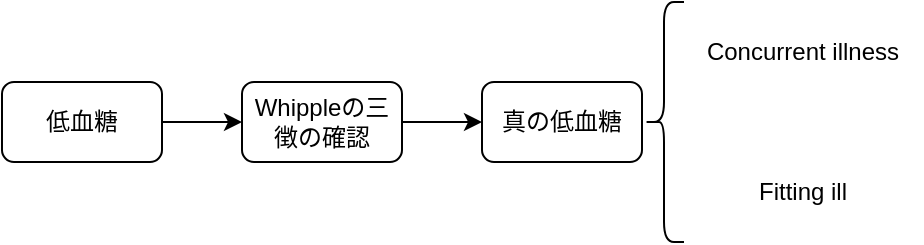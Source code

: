 <mxfile>
    <diagram id="HxzBooQi0JQ4mC5eL16J" name="Page-1">
        <mxGraphModel dx="874" dy="395" grid="1" gridSize="10" guides="1" tooltips="1" connect="1" arrows="1" fold="1" page="1" pageScale="1" pageWidth="850" pageHeight="1100" math="0" shadow="0">
            <root>
                <mxCell id="0"/>
                <mxCell id="1" parent="0"/>
                <mxCell id="6" style="edgeStyle=none;html=1;exitX=1;exitY=0.5;exitDx=0;exitDy=0;entryX=0;entryY=0.5;entryDx=0;entryDy=0;" edge="1" parent="1" source="2" target="3">
                    <mxGeometry relative="1" as="geometry"/>
                </mxCell>
                <mxCell id="2" value="低血糖" style="rounded=1;whiteSpace=wrap;html=1;" vertex="1" parent="1">
                    <mxGeometry x="80" y="120" width="80" height="40" as="geometry"/>
                </mxCell>
                <mxCell id="7" style="edgeStyle=none;html=1;exitX=1;exitY=0.5;exitDx=0;exitDy=0;entryX=0;entryY=0.5;entryDx=0;entryDy=0;" edge="1" parent="1" source="3" target="5">
                    <mxGeometry relative="1" as="geometry"/>
                </mxCell>
                <mxCell id="3" value="Whippleの三徴の確認" style="rounded=1;whiteSpace=wrap;html=1;" vertex="1" parent="1">
                    <mxGeometry x="200" y="120" width="80" height="40" as="geometry"/>
                </mxCell>
                <mxCell id="5" value="真の低血糖" style="rounded=1;whiteSpace=wrap;html=1;" vertex="1" parent="1">
                    <mxGeometry x="320" y="120" width="80" height="40" as="geometry"/>
                </mxCell>
                <mxCell id="8" value="" style="shape=curlyBracket;whiteSpace=wrap;html=1;rounded=1;labelPosition=left;verticalLabelPosition=middle;align=right;verticalAlign=middle;" vertex="1" parent="1">
                    <mxGeometry x="401" y="80" width="20" height="120" as="geometry"/>
                </mxCell>
                <mxCell id="18" value="Concurrent illness" style="text;html=1;align=center;verticalAlign=middle;whiteSpace=wrap;rounded=0;" vertex="1" parent="1">
                    <mxGeometry x="421" y="90" width="119" height="30" as="geometry"/>
                </mxCell>
                <mxCell id="19" value="Fitting ill" style="text;html=1;align=center;verticalAlign=middle;whiteSpace=wrap;rounded=0;" vertex="1" parent="1">
                    <mxGeometry x="421" y="160" width="119" height="30" as="geometry"/>
                </mxCell>
            </root>
        </mxGraphModel>
    </diagram>
</mxfile>